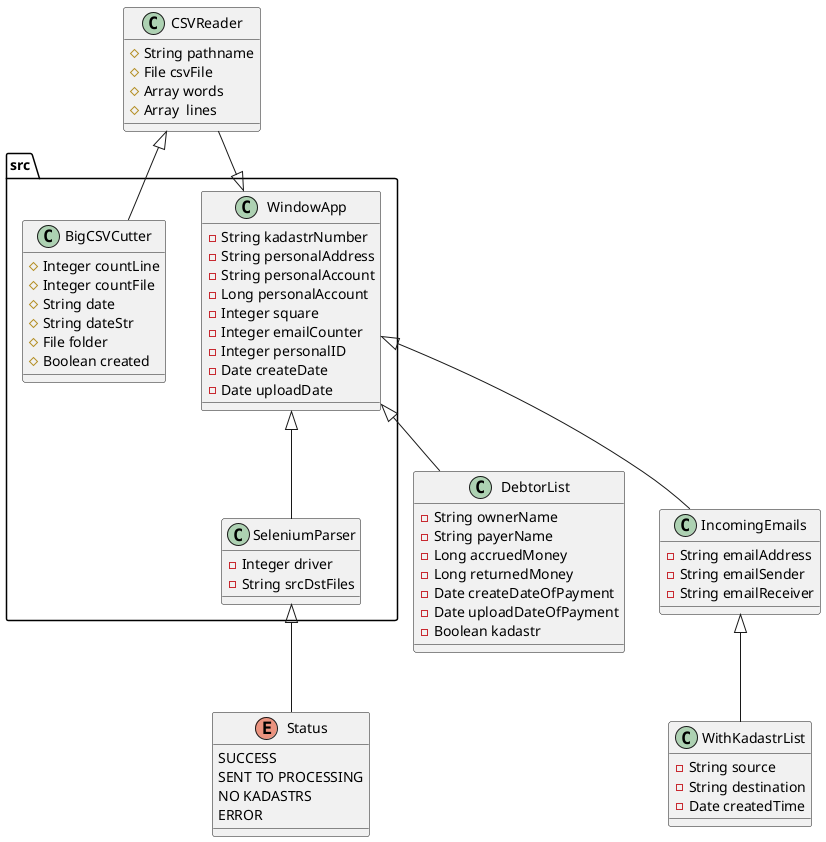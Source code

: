 @startuml
'https://plantuml.com/class-diagram

src.WindowApp <|-- src.SeleniumParser
src.WindowApp <|-- CSVReader
src.WindowApp <|-- DebtorList
src.WindowApp <|-- IncomingEmails
CSVReader <|-- src.BigCSVCutter
src.SeleniumParser <|-- Status
IncomingEmails <|-- WithKadastrList

class src.BigCSVCutter {
   # Integer countLine
   # Integer countFile
   # String date
   # String dateStr
   # File folder
   # Boolean created
}
class src.SeleniumParser {
    - Integer driver
    - String srcDstFiles
}
class CSVReader{
    # String pathname
    # File csvFile
    # Array words
    # Array  lines
}

class DebtorList {
    - String ownerName
    - String payerName
    - Long accruedMoney
    - Long returnedMoney
    - Date createDateOfPayment
    - Date uploadDateOfPayment
    - Boolean kadastr

}
class src.WindowApp{
    - String kadastrNumber
    - String personalAddress
    - String personalAccount
    - Long personalAccount
    - Integer square
    - Integer emailCounter
    - Integer personalID
    - Date createDate
    - Date uploadDate
}
class IncomingEmails{
     - String emailAddress
     - String emailSender
     - String emailReceiver
}
class WithKadastrList{
    - String source
    - String destination
    - Date createdTime
}

enum Status {
SUCCESS
SENT TO PROCESSING
NO KADASTRS
ERROR
}

@enduml
